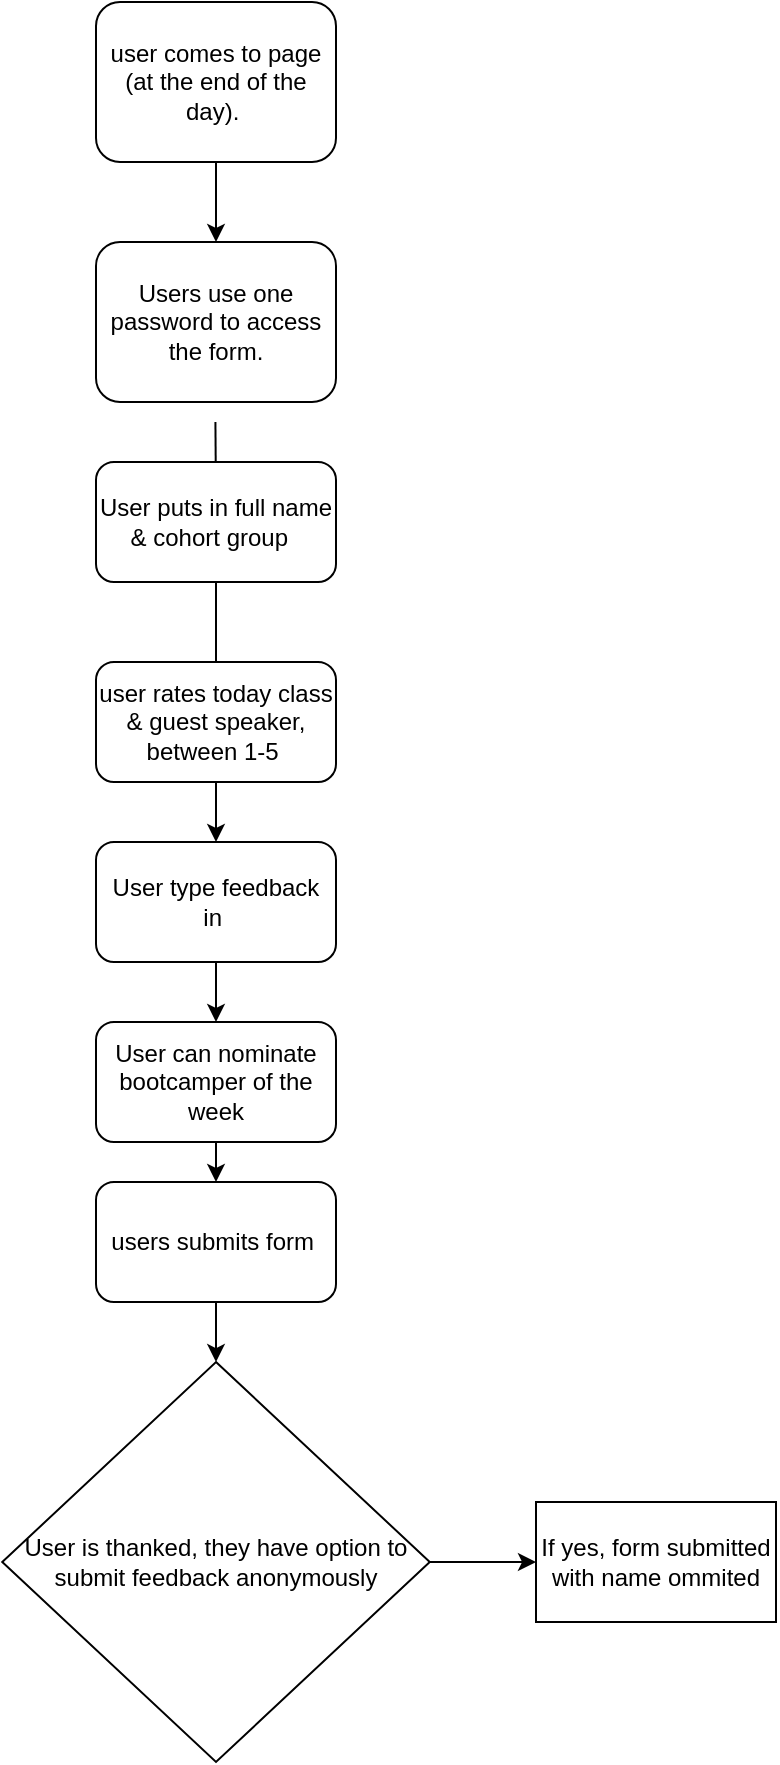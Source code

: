 <mxfile>
    <diagram id="e145zP_U35ZkMsE_s3Bo" name="Page-1">
        <mxGraphModel dx="1145" dy="658" grid="1" gridSize="10" guides="1" tooltips="1" connect="1" arrows="1" fold="1" page="1" pageScale="1" pageWidth="850" pageHeight="1100" math="0" shadow="0">
            <root>
                <mxCell id="0"/>
                <mxCell id="1" parent="0"/>
                <mxCell id="4" style="edgeStyle=none;html=1;entryX=0.5;entryY=0;entryDx=0;entryDy=0;" edge="1" parent="1" source="2" target="8">
                    <mxGeometry relative="1" as="geometry">
                        <mxPoint x="180" y="160" as="targetPoint"/>
                    </mxGeometry>
                </mxCell>
                <mxCell id="2" value="user comes to page&lt;br&gt;(at the end of the day).&amp;nbsp;" style="rounded=1;whiteSpace=wrap;html=1;" vertex="1" parent="1">
                    <mxGeometry x="260" y="20" width="120" height="80" as="geometry"/>
                </mxCell>
                <mxCell id="6" style="edgeStyle=none;html=1;exitX=0.5;exitY=1;exitDx=0;exitDy=0;" edge="1" parent="1">
                    <mxGeometry relative="1" as="geometry">
                        <mxPoint x="320" y="270" as="targetPoint"/>
                        <mxPoint x="319.71" y="230" as="sourcePoint"/>
                    </mxGeometry>
                </mxCell>
                <mxCell id="8" value="Users use one password to access the form." style="rounded=1;whiteSpace=wrap;html=1;" vertex="1" parent="1">
                    <mxGeometry x="260" y="140" width="120" height="80" as="geometry"/>
                </mxCell>
                <mxCell id="9" value="User puts in full name &amp;amp; cohort group&amp;nbsp;&amp;nbsp;" style="rounded=1;whiteSpace=wrap;html=1;" vertex="1" parent="1">
                    <mxGeometry x="260" y="250" width="120" height="60" as="geometry"/>
                </mxCell>
                <mxCell id="10" value="" style="endArrow=classic;html=1;exitX=0.5;exitY=1;exitDx=0;exitDy=0;" edge="1" parent="1" source="9">
                    <mxGeometry width="50" height="50" relative="1" as="geometry">
                        <mxPoint x="320" y="380" as="sourcePoint"/>
                        <mxPoint x="320" y="370" as="targetPoint"/>
                    </mxGeometry>
                </mxCell>
                <mxCell id="14" style="edgeStyle=none;html=1;" edge="1" parent="1" source="12" target="15">
                    <mxGeometry relative="1" as="geometry">
                        <mxPoint x="320" y="470" as="targetPoint"/>
                    </mxGeometry>
                </mxCell>
                <mxCell id="12" value="user rates today class &amp;amp; guest speaker, between 1-5&amp;nbsp;" style="rounded=1;whiteSpace=wrap;html=1;" vertex="1" parent="1">
                    <mxGeometry x="260" y="350" width="120" height="60" as="geometry"/>
                </mxCell>
                <mxCell id="16" style="edgeStyle=none;html=1;" edge="1" parent="1" source="15" target="17">
                    <mxGeometry relative="1" as="geometry">
                        <mxPoint x="320" y="560" as="targetPoint"/>
                    </mxGeometry>
                </mxCell>
                <mxCell id="15" value="User type feedback in&amp;nbsp;" style="rounded=1;whiteSpace=wrap;html=1;" vertex="1" parent="1">
                    <mxGeometry x="260" y="440" width="120" height="60" as="geometry"/>
                </mxCell>
                <mxCell id="18" style="edgeStyle=none;html=1;" edge="1" parent="1" source="17" target="25">
                    <mxGeometry relative="1" as="geometry">
                        <mxPoint x="320" y="620" as="targetPoint"/>
                    </mxGeometry>
                </mxCell>
                <mxCell id="17" value="User can nominate bootcamper of the week" style="rounded=1;whiteSpace=wrap;html=1;" vertex="1" parent="1">
                    <mxGeometry x="260" y="530" width="120" height="60" as="geometry"/>
                </mxCell>
                <mxCell id="24" value="" style="edgeStyle=none;html=1;" edge="1" parent="1" source="21" target="23">
                    <mxGeometry relative="1" as="geometry"/>
                </mxCell>
                <mxCell id="21" value="User is thanked, they have option to submit feedback anonymously" style="rhombus;whiteSpace=wrap;html=1;" vertex="1" parent="1">
                    <mxGeometry x="213.13" y="700" width="213.75" height="200" as="geometry"/>
                </mxCell>
                <mxCell id="23" value="If yes, form submitted with name ommited" style="whiteSpace=wrap;html=1;" vertex="1" parent="1">
                    <mxGeometry x="480" y="770" width="120" height="60" as="geometry"/>
                </mxCell>
                <mxCell id="26" value="" style="edgeStyle=none;html=1;" edge="1" parent="1" source="25" target="21">
                    <mxGeometry relative="1" as="geometry"/>
                </mxCell>
                <mxCell id="25" value="users submits form&amp;nbsp;" style="rounded=1;whiteSpace=wrap;html=1;" vertex="1" parent="1">
                    <mxGeometry x="260" y="610" width="120" height="60" as="geometry"/>
                </mxCell>
            </root>
        </mxGraphModel>
    </diagram>
</mxfile>